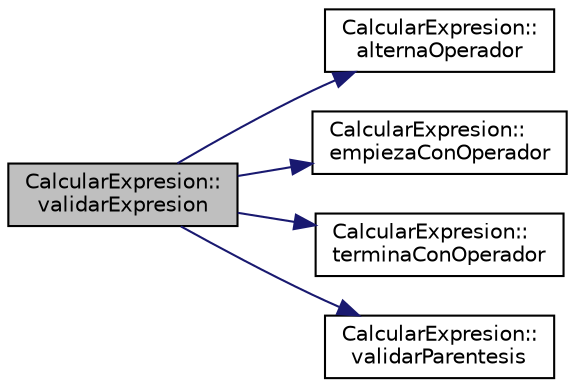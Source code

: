 digraph "CalcularExpresion::validarExpresion"
{
 // LATEX_PDF_SIZE
  edge [fontname="Helvetica",fontsize="10",labelfontname="Helvetica",labelfontsize="10"];
  node [fontname="Helvetica",fontsize="10",shape=record];
  rankdir="LR";
  Node1 [label="CalcularExpresion::\lvalidarExpresion",height=0.2,width=0.4,color="black", fillcolor="grey75", style="filled", fontcolor="black",tooltip="validarExpresion."];
  Node1 -> Node2 [color="midnightblue",fontsize="10",style="solid",fontname="Helvetica"];
  Node2 [label="CalcularExpresion::\lalternaOperador",height=0.2,width=0.4,color="black", fillcolor="white", style="filled",URL="$class_calcular_expresion.html#a150b2112575232870a03f805f09003bd",tooltip="alternaOperador."];
  Node1 -> Node3 [color="midnightblue",fontsize="10",style="solid",fontname="Helvetica"];
  Node3 [label="CalcularExpresion::\lempiezaConOperador",height=0.2,width=0.4,color="black", fillcolor="white", style="filled",URL="$class_calcular_expresion.html#ad900fd2e91f9125d3d8e1df2049b7067",tooltip="empiezaConOperador."];
  Node1 -> Node4 [color="midnightblue",fontsize="10",style="solid",fontname="Helvetica"];
  Node4 [label="CalcularExpresion::\lterminaConOperador",height=0.2,width=0.4,color="black", fillcolor="white", style="filled",URL="$class_calcular_expresion.html#acb45fee92af539e42d222e9fc9c7ffb4",tooltip="terminaConOperador."];
  Node1 -> Node5 [color="midnightblue",fontsize="10",style="solid",fontname="Helvetica"];
  Node5 [label="CalcularExpresion::\lvalidarParentesis",height=0.2,width=0.4,color="black", fillcolor="white", style="filled",URL="$class_calcular_expresion.html#a5fc1e0c9ed19d1351285a88aa11f25bb",tooltip="validarParentesis."];
}
